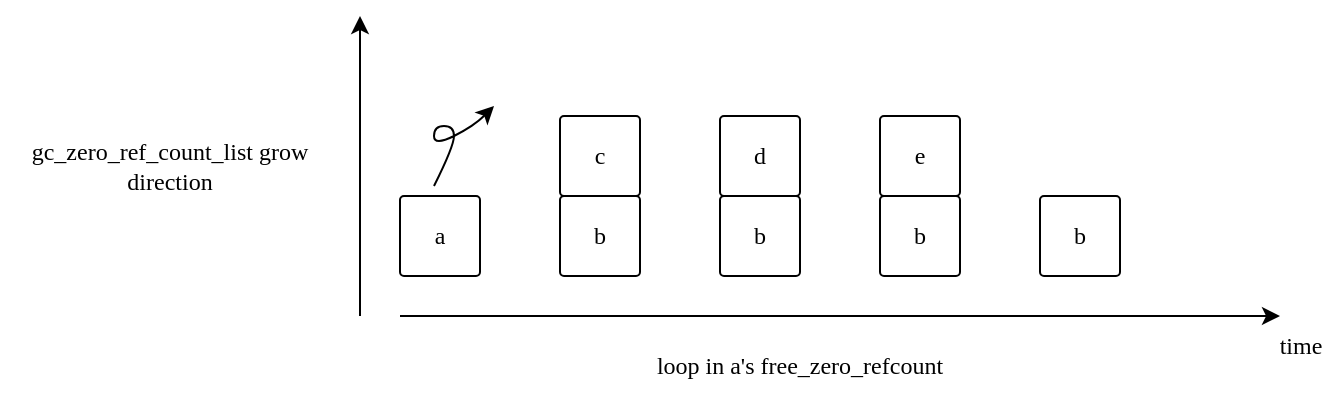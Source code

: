 <mxfile version="21.4.0" type="device">
  <diagram name="Page-1" id="RRz5lZPnAohK__vLBd1f">
    <mxGraphModel dx="2359" dy="899" grid="1" gridSize="10" guides="1" tooltips="1" connect="1" arrows="1" fold="1" page="1" pageScale="1" pageWidth="850" pageHeight="1100" math="1" shadow="0">
      <root>
        <mxCell id="0" />
        <mxCell id="1" parent="0" />
        <mxCell id="5GzLerJX7TbfcYbr34uw-2" value="a" style="rounded=1;whiteSpace=wrap;html=1;arcSize=5;fontFamily=SF Mono;" vertex="1" parent="1">
          <mxGeometry x="160" y="200" width="40" height="40" as="geometry" />
        </mxCell>
        <mxCell id="5GzLerJX7TbfcYbr34uw-3" value="" style="endArrow=classic;html=1;rounded=0;" edge="1" parent="1">
          <mxGeometry width="50" height="50" relative="1" as="geometry">
            <mxPoint x="160" y="260" as="sourcePoint" />
            <mxPoint x="600" y="260" as="targetPoint" />
          </mxGeometry>
        </mxCell>
        <mxCell id="5GzLerJX7TbfcYbr34uw-5" value="&lt;font face=&quot;SF Mono&quot; style=&quot;font-size: 12px;&quot;&gt;time&lt;/font&gt;" style="edgeLabel;html=1;align=center;verticalAlign=middle;resizable=0;points=[];" vertex="1" connectable="0" parent="5GzLerJX7TbfcYbr34uw-3">
          <mxGeometry x="-0.246" y="-2" relative="1" as="geometry">
            <mxPoint x="284" y="13" as="offset" />
          </mxGeometry>
        </mxCell>
        <mxCell id="5GzLerJX7TbfcYbr34uw-7" value="" style="endArrow=classic;html=1;rounded=0;" edge="1" parent="1">
          <mxGeometry width="50" height="50" relative="1" as="geometry">
            <mxPoint x="140" y="260" as="sourcePoint" />
            <mxPoint x="140" y="110" as="targetPoint" />
          </mxGeometry>
        </mxCell>
        <mxCell id="5GzLerJX7TbfcYbr34uw-8" value="&lt;font face=&quot;SF Mono&quot;&gt;gc_zero_ref_count_list grow direction&lt;/font&gt;" style="text;html=1;strokeColor=none;fillColor=none;align=center;verticalAlign=middle;whiteSpace=wrap;rounded=0;" vertex="1" parent="1">
          <mxGeometry x="-40" y="170" width="170" height="30" as="geometry" />
        </mxCell>
        <mxCell id="5GzLerJX7TbfcYbr34uw-9" value="b" style="rounded=1;whiteSpace=wrap;html=1;arcSize=5;fontFamily=SF Mono;" vertex="1" parent="1">
          <mxGeometry x="240" y="200" width="40" height="40" as="geometry" />
        </mxCell>
        <mxCell id="5GzLerJX7TbfcYbr34uw-10" value="c" style="rounded=1;whiteSpace=wrap;html=1;arcSize=5;fontFamily=SF Mono;" vertex="1" parent="1">
          <mxGeometry x="240" y="160" width="40" height="40" as="geometry" />
        </mxCell>
        <mxCell id="5GzLerJX7TbfcYbr34uw-11" value="b" style="rounded=1;whiteSpace=wrap;html=1;arcSize=5;fontFamily=SF Mono;" vertex="1" parent="1">
          <mxGeometry x="320" y="200" width="40" height="40" as="geometry" />
        </mxCell>
        <mxCell id="5GzLerJX7TbfcYbr34uw-12" value="d" style="rounded=1;whiteSpace=wrap;html=1;arcSize=5;fontFamily=SF Mono;" vertex="1" parent="1">
          <mxGeometry x="320" y="160" width="40" height="40" as="geometry" />
        </mxCell>
        <mxCell id="5GzLerJX7TbfcYbr34uw-13" value="b" style="rounded=1;whiteSpace=wrap;html=1;arcSize=5;fontFamily=SF Mono;" vertex="1" parent="1">
          <mxGeometry x="400" y="200" width="40" height="40" as="geometry" />
        </mxCell>
        <mxCell id="5GzLerJX7TbfcYbr34uw-14" value="e" style="rounded=1;whiteSpace=wrap;html=1;arcSize=5;fontFamily=SF Mono;" vertex="1" parent="1">
          <mxGeometry x="400" y="160" width="40" height="40" as="geometry" />
        </mxCell>
        <mxCell id="5GzLerJX7TbfcYbr34uw-15" value="b" style="rounded=1;whiteSpace=wrap;html=1;arcSize=5;fontFamily=SF Mono;" vertex="1" parent="1">
          <mxGeometry x="480" y="200" width="40" height="40" as="geometry" />
        </mxCell>
        <mxCell id="5GzLerJX7TbfcYbr34uw-17" value="" style="curved=1;endArrow=classic;html=1;rounded=0;" edge="1" parent="1">
          <mxGeometry width="50" height="50" relative="1" as="geometry">
            <mxPoint x="177" y="195" as="sourcePoint" />
            <mxPoint x="207" y="155" as="targetPoint" />
            <Array as="points">
              <mxPoint x="187" y="175" />
              <mxPoint x="187" y="165" />
              <mxPoint x="177" y="165" />
              <mxPoint x="177" y="175" />
              <mxPoint x="197" y="165" />
            </Array>
          </mxGeometry>
        </mxCell>
        <mxCell id="5GzLerJX7TbfcYbr34uw-19" value="&lt;font face=&quot;SF Mono&quot;&gt;loop in a&#39;s&amp;nbsp;free_zero_refcount&lt;/font&gt;" style="text;html=1;strokeColor=none;fillColor=none;align=center;verticalAlign=middle;whiteSpace=wrap;rounded=0;" vertex="1" parent="1">
          <mxGeometry x="240" y="270" width="240" height="30" as="geometry" />
        </mxCell>
      </root>
    </mxGraphModel>
  </diagram>
</mxfile>
